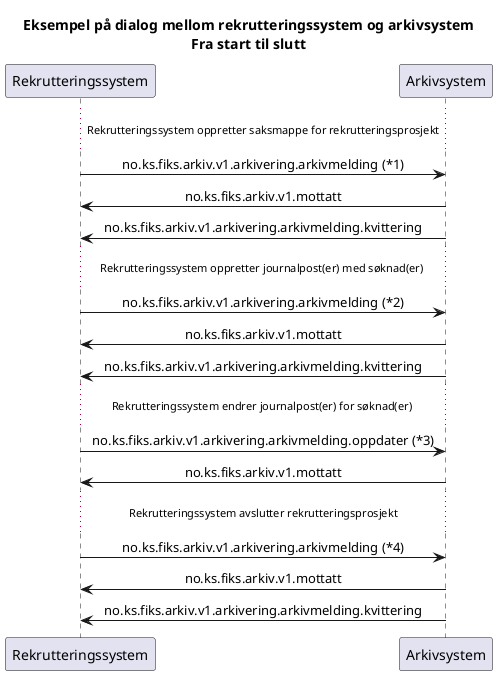 @startuml
skinparam sequenceMessageAlign center 

title "Eksempel på dialog mellom rekrutteringssystem og arkivsystem\nFra start til slutt"


participant Rekrutteringssystem as "Rekrutteringssystem"
participant Arkivsystem as "Arkivsystem"

...Rekrutteringssystem oppretter saksmappe for rekrutteringsprosjekt...
Rekrutteringssystem -> Arkivsystem : no.ks.fiks.arkiv.v1.arkivering.arkivmelding (*1)
Rekrutteringssystem <- Arkivsystem : no.ks.fiks.arkiv.v1.mottatt
Rekrutteringssystem <- Arkivsystem : no.ks.fiks.arkiv.v1.arkivering.arkivmelding.kvittering

...Rekrutteringssystem oppretter journalpost(er) med søknad(er) ...
Rekrutteringssystem -> Arkivsystem : no.ks.fiks.arkiv.v1.arkivering.arkivmelding (*2)
Rekrutteringssystem <- Arkivsystem : no.ks.fiks.arkiv.v1.mottatt
Rekrutteringssystem <- Arkivsystem : no.ks.fiks.arkiv.v1.arkivering.arkivmelding.kvittering

...Rekrutteringssystem endrer journalpost(er) for søknad(er) ...
Rekrutteringssystem -> Arkivsystem : no.ks.fiks.arkiv.v1.arkivering.arkivmelding.oppdater (*3)
Rekrutteringssystem <- Arkivsystem : no.ks.fiks.arkiv.v1.mottatt

...Rekrutteringssystem avslutter rekrutteringsprosjekt...
Rekrutteringssystem -> Arkivsystem : no.ks.fiks.arkiv.v1.arkivering.arkivmelding (*4)
Rekrutteringssystem <- Arkivsystem : no.ks.fiks.arkiv.v1.mottatt
Rekrutteringssystem <- Arkivsystem : no.ks.fiks.arkiv.v1.arkivering.arkivmelding.kvittering

@enduml